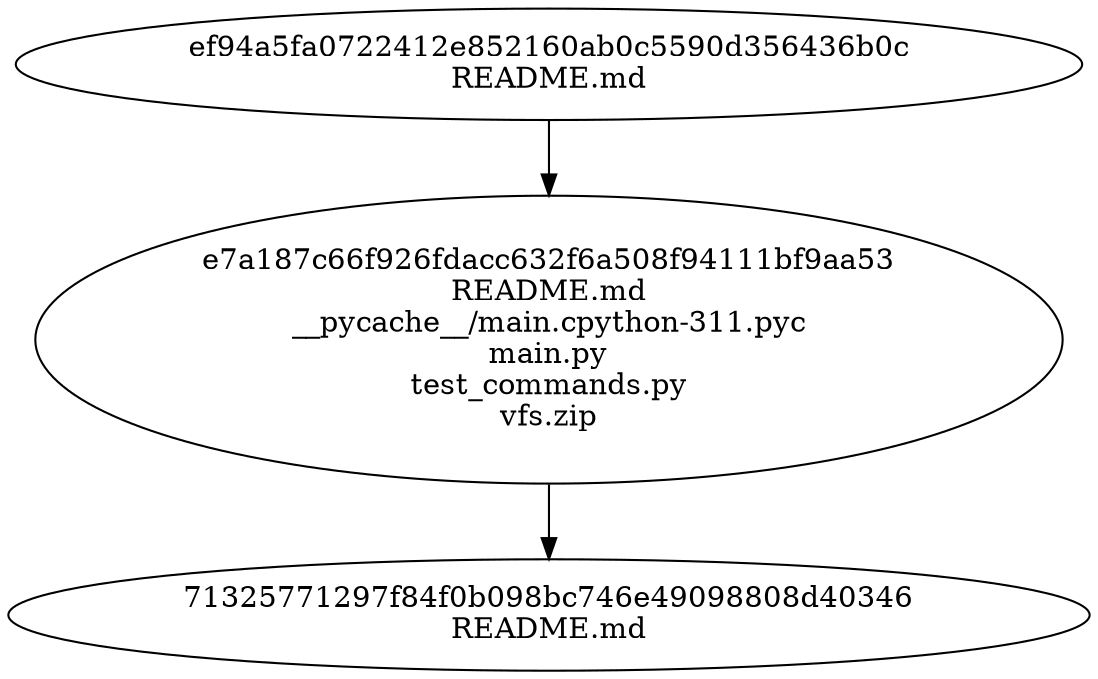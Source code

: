// Git Repository
digraph {
	"71325771297f84f0b098bc746e49098808d40346" [label="71325771297f84f0b098bc746e49098808d40346
README.md"]
	e7a187c66f926fdacc632f6a508f94111bf9aa53 -> "71325771297f84f0b098bc746e49098808d40346"
	e7a187c66f926fdacc632f6a508f94111bf9aa53 [label="e7a187c66f926fdacc632f6a508f94111bf9aa53
README.md
__pycache__/main.cpython-311.pyc
main.py
test_commands.py
vfs.zip"]
	ef94a5fa0722412e852160ab0c5590d356436b0c -> e7a187c66f926fdacc632f6a508f94111bf9aa53
	ef94a5fa0722412e852160ab0c5590d356436b0c [label="ef94a5fa0722412e852160ab0c5590d356436b0c
README.md"]
}
